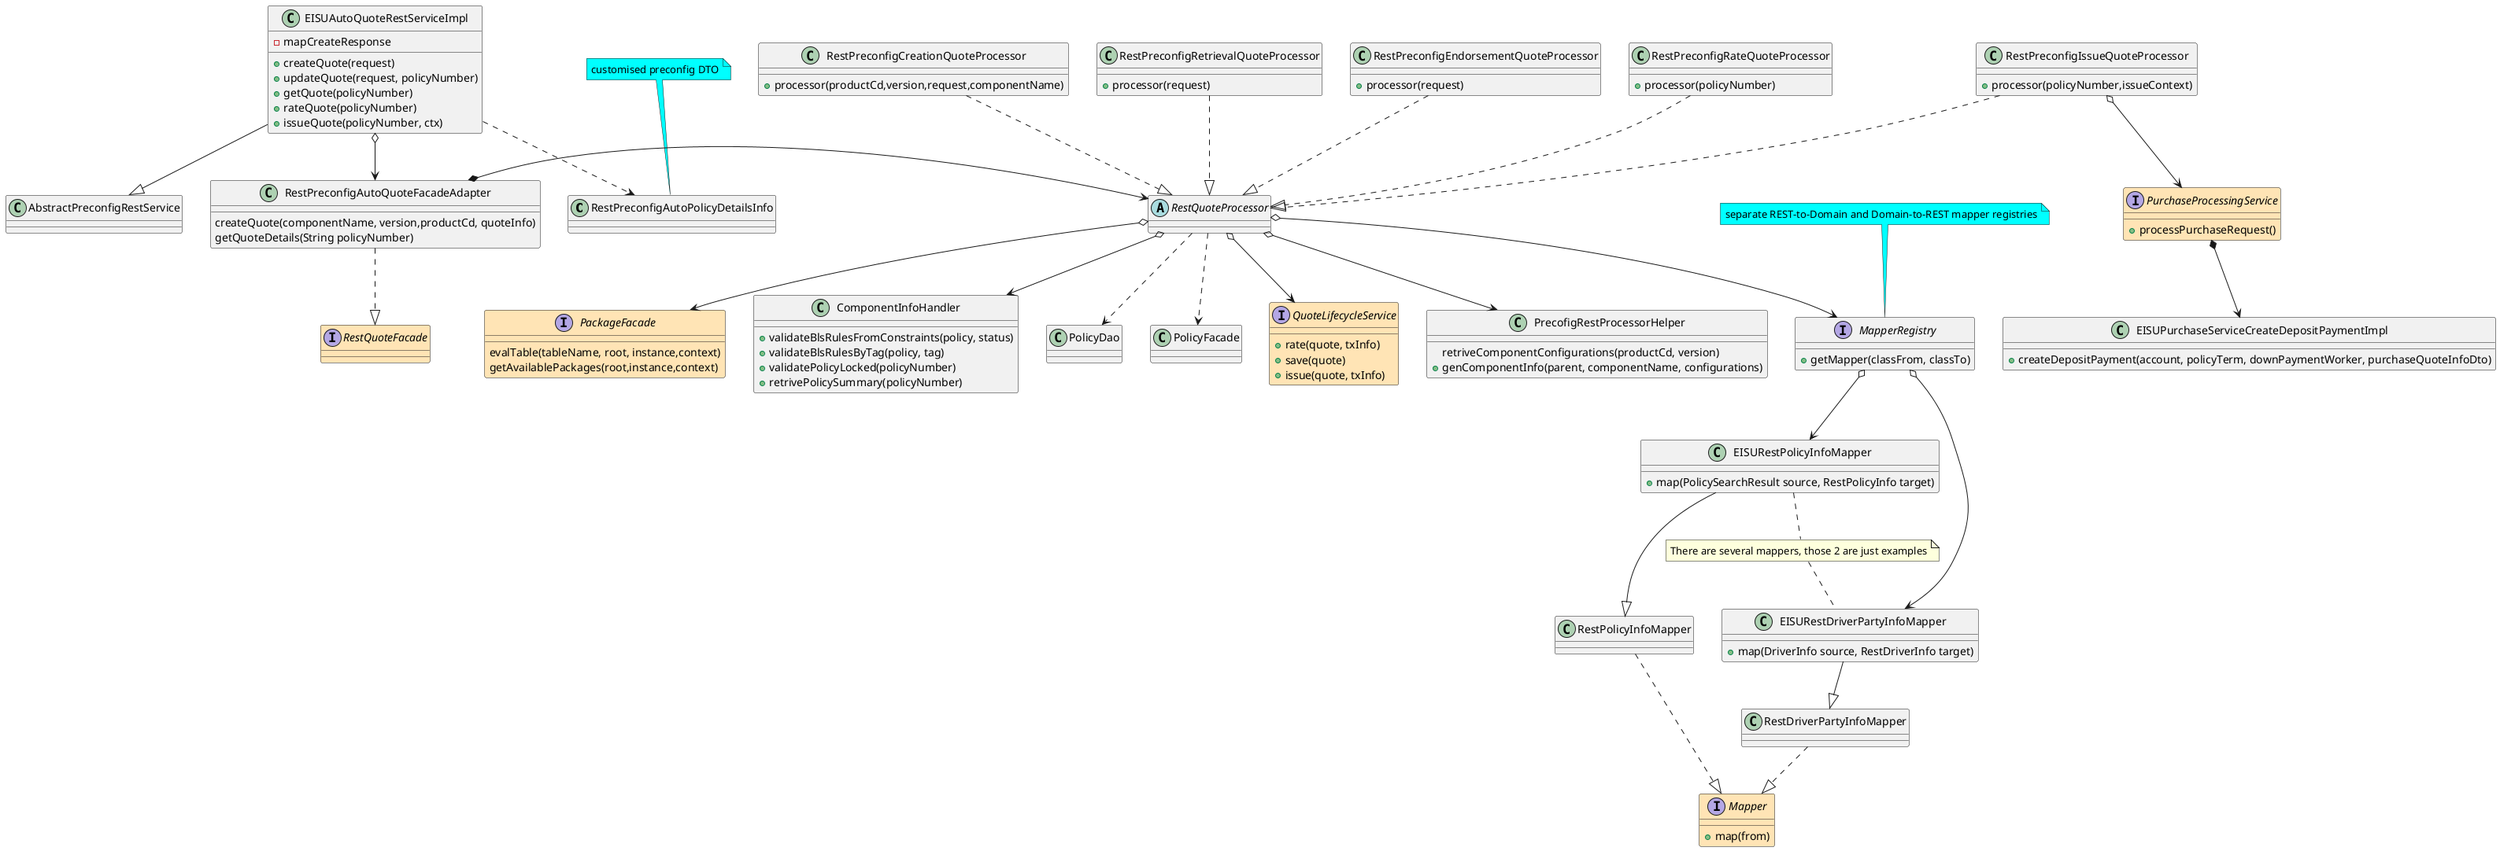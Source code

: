 @startuml

allowmixing

class RestPreconfigAutoPolicyDetailsInfo{

}
note top of RestPreconfigAutoPolicyDetailsInfo #aqua : customised preconfig DTO



class AbstractPreconfigRestService

class EISUAutoQuoteRestServiceImpl{
+createQuote(request)
+updateQuote(request, policyNumber)
+getQuote(policyNumber)
+rateQuote(policyNumber)
+issueQuote(policyNumber, ctx)
-mapCreateResponse
}

EISUAutoQuoteRestServiceImpl --|> AbstractPreconfigRestService

EISUAutoQuoteRestServiceImpl ..> RestPreconfigAutoPolicyDetailsInfo

interface RestQuoteFacade #moccasin{
}

interface MapperRegistry{
+getMapper(classFrom, classTo)
}

note top of MapperRegistry #aqua : separate REST-to-Domain and Domain-to-REST mapper registries

interface Mapper #moccasin{
+map(from)
}

MapperRegistry o--> EISURestPolicyInfoMapper
MapperRegistry o--> EISURestDriverPartyInfoMapper



RestPolicyInfoMapper ..|> Mapper
EISURestPolicyInfoMapper --|> RestPolicyInfoMapper

RestDriverPartyInfoMapper ..|> Mapper
EISURestDriverPartyInfoMapper --|> RestDriverPartyInfoMapper


class EISURestPolicyInfoMapper {
 +map(PolicySearchResult source, RestPolicyInfo target)
}

class EISURestDriverPartyInfoMapper {
 +map(DriverInfo source, RestDriverInfo target)
}

note "There are several mappers, those 2 are just examples" as N2
EISURestPolicyInfoMapper .. N2
N2 .. EISURestDriverPartyInfoMapper

class RestPreconfigAutoQuoteFacadeAdapter {
createQuote(componentName, version,productCd, quoteInfo)
getQuoteDetails(String policyNumber)
}

RestQuoteProcessor o--> QuoteLifecycleService



class  PrecofigRestProcessorHelper {
retriveComponentConfigurations(productCd, version)
+genComponentInfo(parent, componentName, configurations)
}



RestPreconfigAutoQuoteFacadeAdapter ..|> RestQuoteFacade


interface QuoteLifecycleService #moccasin{
+rate(quote, txInfo)
+save(quote)
+issue(quote, txInfo)
}


interface PackageFacade #moccasin{
evalTable(tableName, root, instance,context)
getAvailablePackages(root,instance,context)
}

abstract class RestQuoteProcessor


RestPreconfigAutoQuoteFacadeAdapter *-> RestQuoteProcessor

class RestPreconfigCreationQuoteProcessor{
+processor(productCd,version,request,componentName)

}


class RestPreconfigRetrievalQuoteProcessor {
+processor(request)
}

class RestPreconfigEndorsementQuoteProcessor{
+processor(request)
}

class RestPreconfigRateQuoteProcessor {
+processor(policyNumber)
}

class RestPreconfigIssueQuoteProcessor {
+processor(policyNumber,issueContext)
}

interface PurchaseProcessingService #moccasin{
+processPurchaseRequest()
}

class EISUPurchaseServiceCreateDepositPaymentImpl {
+createDepositPayment(account, policyTerm, downPaymentWorker, purchaseQuoteInfoDto)
}


RestPreconfigRetrievalQuoteProcessor ..|> RestQuoteProcessor
RestPreconfigEndorsementQuoteProcessor ..|> RestQuoteProcessor

RestPreconfigCreationQuoteProcessor ..|> RestQuoteProcessor
RestPreconfigRateQuoteProcessor ..|> RestQuoteProcessor
RestPreconfigIssueQuoteProcessor ..|> RestQuoteProcessor

RestPreconfigIssueQuoteProcessor o--> PurchaseProcessingService
PurchaseProcessingService *--> EISUPurchaseServiceCreateDepositPaymentImpl

class ComponentInfoHandler{
+validateBlsRulesFromConstraints(policy, status)
+validateBlsRulesByTag(policy, tag)
+validatePolicyLocked(policyNumber)
+retrivePolicySummary(policyNumber)
}





EISUAutoQuoteRestServiceImpl o--> RestPreconfigAutoQuoteFacadeAdapter


RestQuoteProcessor o--> MapperRegistry
RestQuoteProcessor o--> PrecofigRestProcessorHelper
RestQuoteProcessor o--> PackageFacade
RestQuoteProcessor o--> ComponentInfoHandler
RestQuoteProcessor ..> PolicyDao
RestQuoteProcessor ..> PolicyFacade




@enduml
